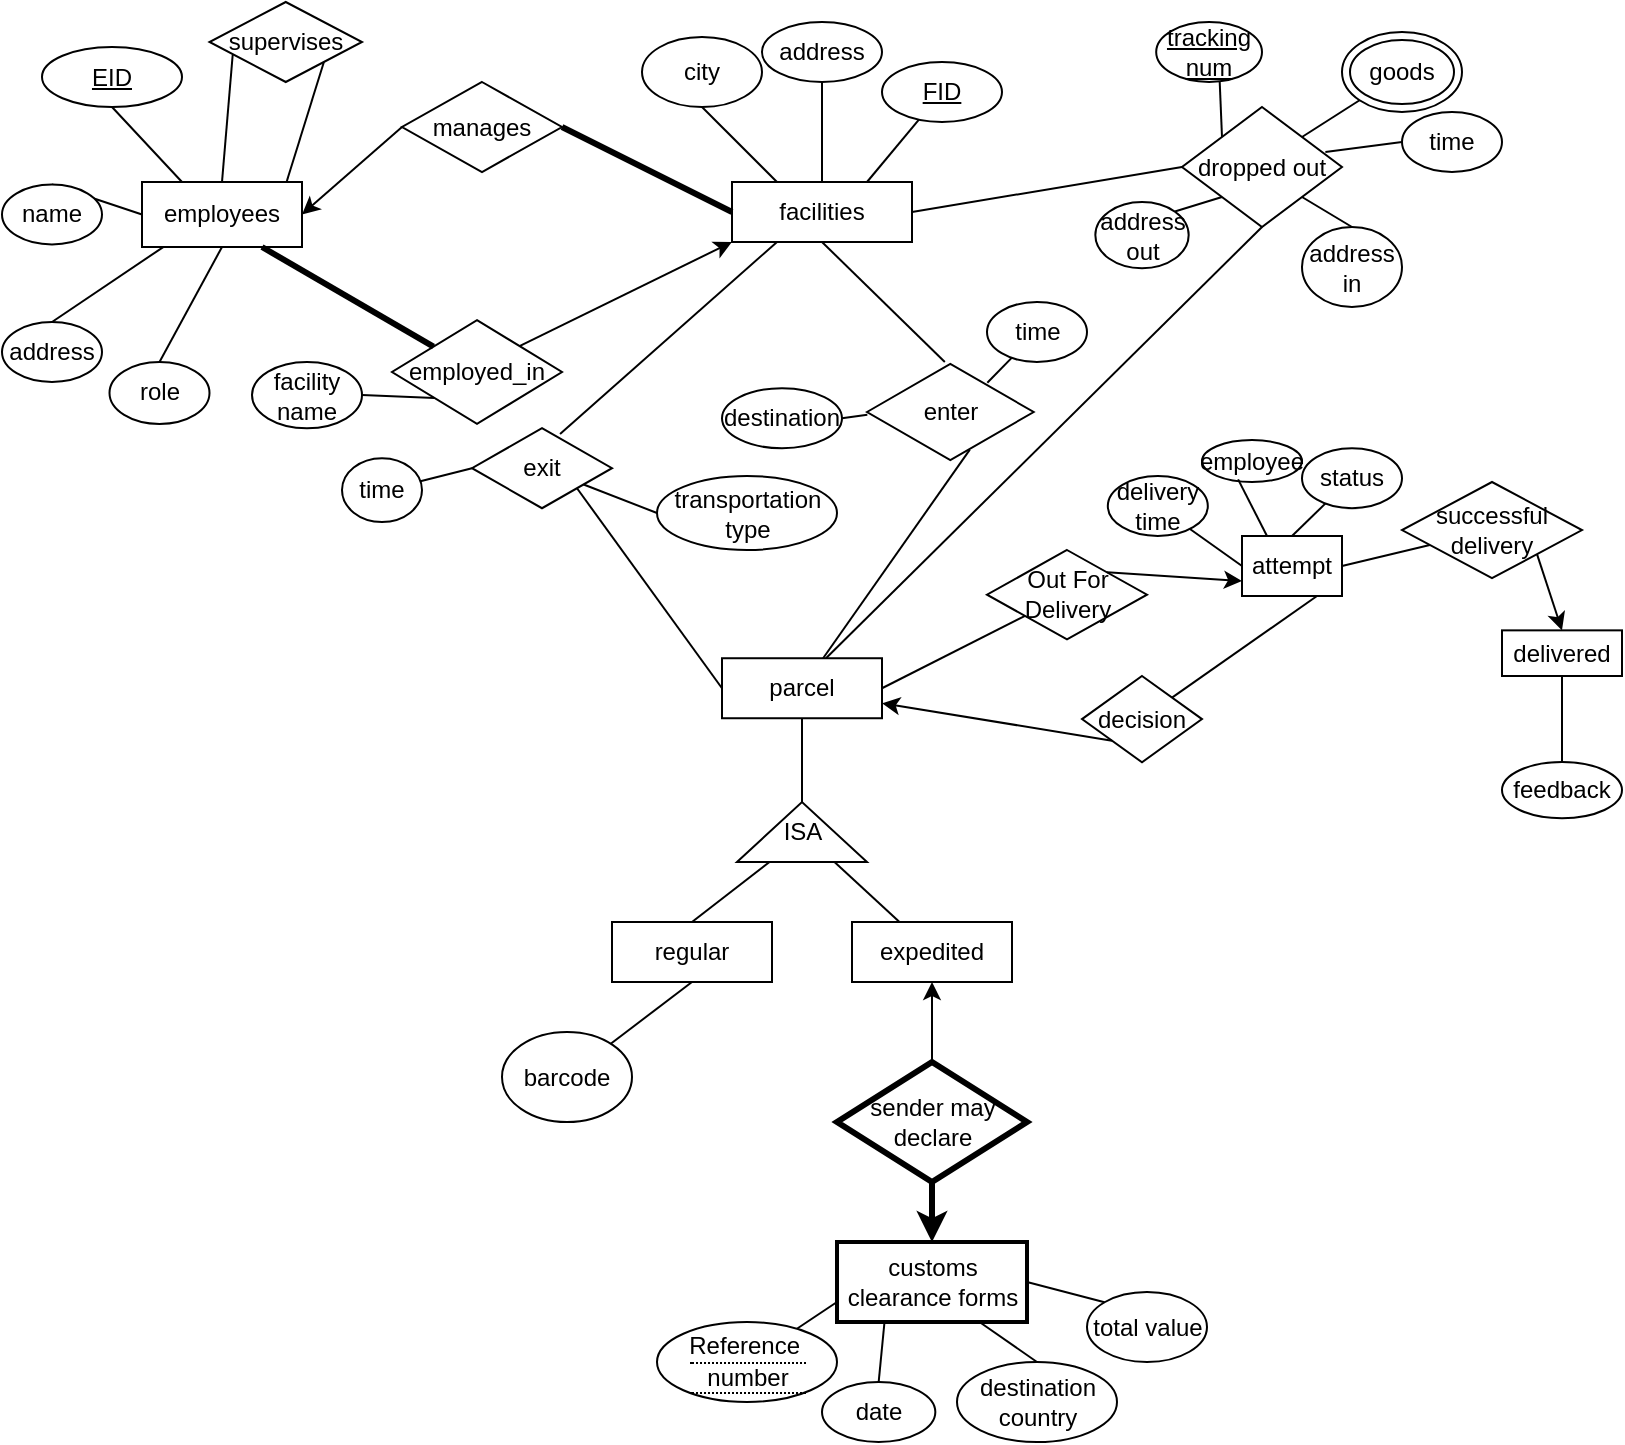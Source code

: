 <mxfile version="22.1.21" type="github">
  <diagram id="R2lEEEUBdFMjLlhIrx00" name="Page-1">
    <mxGraphModel dx="1579" dy="797" grid="1" gridSize="10" guides="1" tooltips="1" connect="1" arrows="1" fold="1" page="1" pageScale="1" pageWidth="850" pageHeight="1100" math="0" shadow="0" extFonts="Permanent Marker^https://fonts.googleapis.com/css?family=Permanent+Marker">
      <root>
        <mxCell id="0" />
        <mxCell id="1" parent="0" />
        <mxCell id="P61JrvBsKZxkPCsBVZaZ-2" value="facilities" style="rounded=0;whiteSpace=wrap;html=1;" parent="1" vertex="1">
          <mxGeometry x="365" y="260" width="90" height="30" as="geometry" />
        </mxCell>
        <mxCell id="P61JrvBsKZxkPCsBVZaZ-6" value="" style="endArrow=none;html=1;rounded=0;exitX=0.75;exitY=0;exitDx=0;exitDy=0;" parent="1" source="P61JrvBsKZxkPCsBVZaZ-2" target="P61JrvBsKZxkPCsBVZaZ-7" edge="1">
          <mxGeometry width="50" height="50" relative="1" as="geometry">
            <mxPoint x="450" y="220" as="sourcePoint" />
            <mxPoint x="500" y="170" as="targetPoint" />
          </mxGeometry>
        </mxCell>
        <mxCell id="P61JrvBsKZxkPCsBVZaZ-7" value="&lt;u&gt;FID&lt;/u&gt;" style="ellipse;whiteSpace=wrap;html=1;" parent="1" vertex="1">
          <mxGeometry x="440" y="200" width="60" height="30" as="geometry" />
        </mxCell>
        <mxCell id="P61JrvBsKZxkPCsBVZaZ-8" value="address" style="ellipse;whiteSpace=wrap;html=1;" parent="1" vertex="1">
          <mxGeometry x="380" y="180" width="60" height="30" as="geometry" />
        </mxCell>
        <mxCell id="P61JrvBsKZxkPCsBVZaZ-9" value="city" style="ellipse;whiteSpace=wrap;html=1;" parent="1" vertex="1">
          <mxGeometry x="320" y="187.5" width="60" height="35" as="geometry" />
        </mxCell>
        <mxCell id="P61JrvBsKZxkPCsBVZaZ-11" value="" style="endArrow=none;html=1;rounded=0;exitX=0.5;exitY=0;exitDx=0;exitDy=0;" parent="1" source="P61JrvBsKZxkPCsBVZaZ-2" target="P61JrvBsKZxkPCsBVZaZ-8" edge="1">
          <mxGeometry width="50" height="50" relative="1" as="geometry">
            <mxPoint x="400" y="290" as="sourcePoint" />
            <mxPoint x="450" y="240" as="targetPoint" />
          </mxGeometry>
        </mxCell>
        <mxCell id="P61JrvBsKZxkPCsBVZaZ-12" value="" style="endArrow=none;html=1;rounded=0;exitX=0.5;exitY=1;exitDx=0;exitDy=0;entryX=0.25;entryY=0;entryDx=0;entryDy=0;" parent="1" source="P61JrvBsKZxkPCsBVZaZ-9" target="P61JrvBsKZxkPCsBVZaZ-2" edge="1">
          <mxGeometry width="50" height="50" relative="1" as="geometry">
            <mxPoint x="400" y="290" as="sourcePoint" />
            <mxPoint x="450" y="240" as="targetPoint" />
          </mxGeometry>
        </mxCell>
        <mxCell id="P61JrvBsKZxkPCsBVZaZ-13" value="" style="endArrow=none;html=1;rounded=0;exitX=1;exitY=0.5;exitDx=0;exitDy=0;entryX=0;entryY=0.5;entryDx=0;entryDy=0;strokeWidth=3;" parent="1" source="P61JrvBsKZxkPCsBVZaZ-16" target="P61JrvBsKZxkPCsBVZaZ-2" edge="1">
          <mxGeometry width="50" height="50" relative="1" as="geometry">
            <mxPoint x="350" y="380" as="sourcePoint" />
            <mxPoint x="400" y="330" as="targetPoint" />
          </mxGeometry>
        </mxCell>
        <mxCell id="P61JrvBsKZxkPCsBVZaZ-15" value="" style="endArrow=none;html=1;rounded=0;entryX=0.5;entryY=1;entryDx=0;entryDy=0;exitX=1;exitY=0.5;exitDx=0;exitDy=0;" parent="1" source="P61JrvBsKZxkPCsBVZaZ-22" target="P61JrvBsKZxkPCsBVZaZ-21" edge="1">
          <mxGeometry width="50" height="50" relative="1" as="geometry">
            <mxPoint x="540" y="380" as="sourcePoint" />
            <mxPoint x="420" y="350" as="targetPoint" />
          </mxGeometry>
        </mxCell>
        <mxCell id="P61JrvBsKZxkPCsBVZaZ-16" value="manages" style="rhombus;whiteSpace=wrap;html=1;" parent="1" vertex="1">
          <mxGeometry x="200" y="210" width="80" height="45" as="geometry" />
        </mxCell>
        <mxCell id="P61JrvBsKZxkPCsBVZaZ-17" value="" style="endArrow=classic;html=1;rounded=0;exitX=0;exitY=0.5;exitDx=0;exitDy=0;entryX=1;entryY=0.5;entryDx=0;entryDy=0;" parent="1" source="P61JrvBsKZxkPCsBVZaZ-16" target="P61JrvBsKZxkPCsBVZaZ-18" edge="1">
          <mxGeometry width="50" height="50" relative="1" as="geometry">
            <mxPoint x="280" y="290" as="sourcePoint" />
            <mxPoint x="150" y="275" as="targetPoint" />
          </mxGeometry>
        </mxCell>
        <mxCell id="P61JrvBsKZxkPCsBVZaZ-18" value="employees" style="rounded=0;whiteSpace=wrap;html=1;" parent="1" vertex="1">
          <mxGeometry x="70" y="260" width="80" height="32.5" as="geometry" />
        </mxCell>
        <mxCell id="P61JrvBsKZxkPCsBVZaZ-19" value="regular" style="rounded=0;whiteSpace=wrap;html=1;" parent="1" vertex="1">
          <mxGeometry x="305" y="630" width="80" height="30" as="geometry" />
        </mxCell>
        <mxCell id="P61JrvBsKZxkPCsBVZaZ-20" value="expedited" style="rounded=0;whiteSpace=wrap;html=1;" parent="1" vertex="1">
          <mxGeometry x="425" y="630" width="80" height="30" as="geometry" />
        </mxCell>
        <mxCell id="P61JrvBsKZxkPCsBVZaZ-21" value="parcel" style="rounded=0;whiteSpace=wrap;html=1;" parent="1" vertex="1">
          <mxGeometry x="360" y="498.12" width="80" height="30" as="geometry" />
        </mxCell>
        <mxCell id="P61JrvBsKZxkPCsBVZaZ-22" value="ISA" style="triangle;whiteSpace=wrap;html=1;direction=north;" parent="1" vertex="1">
          <mxGeometry x="367.5" y="570" width="65" height="30" as="geometry" />
        </mxCell>
        <mxCell id="P61JrvBsKZxkPCsBVZaZ-27" value="" style="endArrow=none;html=1;rounded=0;exitX=0;exitY=0.25;exitDx=0;exitDy=0;entryX=0.5;entryY=0;entryDx=0;entryDy=0;" parent="1" source="P61JrvBsKZxkPCsBVZaZ-22" target="P61JrvBsKZxkPCsBVZaZ-19" edge="1">
          <mxGeometry width="50" height="50" relative="1" as="geometry">
            <mxPoint x="290" y="370" as="sourcePoint" />
            <mxPoint x="340" y="320" as="targetPoint" />
          </mxGeometry>
        </mxCell>
        <mxCell id="P61JrvBsKZxkPCsBVZaZ-28" value="" style="endArrow=none;html=1;rounded=0;exitX=0;exitY=0.75;exitDx=0;exitDy=0;" parent="1" source="P61JrvBsKZxkPCsBVZaZ-22" target="P61JrvBsKZxkPCsBVZaZ-20" edge="1">
          <mxGeometry width="50" height="50" relative="1" as="geometry">
            <mxPoint x="290" y="370" as="sourcePoint" />
            <mxPoint x="340" y="320" as="targetPoint" />
          </mxGeometry>
        </mxCell>
        <mxCell id="P61JrvBsKZxkPCsBVZaZ-29" value="dropped out" style="rhombus;whiteSpace=wrap;html=1;" parent="1" vertex="1">
          <mxGeometry x="590" y="222.5" width="80" height="60" as="geometry" />
        </mxCell>
        <mxCell id="P61JrvBsKZxkPCsBVZaZ-31" value="" style="endArrow=none;html=1;rounded=0;entryX=0;entryY=0.5;entryDx=0;entryDy=0;exitX=1;exitY=0.5;exitDx=0;exitDy=0;" parent="1" source="P61JrvBsKZxkPCsBVZaZ-2" target="P61JrvBsKZxkPCsBVZaZ-29" edge="1">
          <mxGeometry width="50" height="50" relative="1" as="geometry">
            <mxPoint x="300" y="370" as="sourcePoint" />
            <mxPoint x="350" y="320" as="targetPoint" />
          </mxGeometry>
        </mxCell>
        <mxCell id="P61JrvBsKZxkPCsBVZaZ-32" value="" style="endArrow=none;html=1;rounded=0;exitX=0.5;exitY=1;exitDx=0;exitDy=0;entryX=0.65;entryY=0;entryDx=0;entryDy=0;entryPerimeter=0;" parent="1" source="P61JrvBsKZxkPCsBVZaZ-29" target="P61JrvBsKZxkPCsBVZaZ-21" edge="1">
          <mxGeometry width="50" height="50" relative="1" as="geometry">
            <mxPoint x="300" y="370" as="sourcePoint" />
            <mxPoint x="670" y="280" as="targetPoint" />
          </mxGeometry>
        </mxCell>
        <mxCell id="P61JrvBsKZxkPCsBVZaZ-34" value="" style="endArrow=none;html=1;rounded=0;exitX=0;exitY=0;exitDx=0;exitDy=0;entryX=0.599;entryY=0.944;entryDx=0;entryDy=0;entryPerimeter=0;" parent="1" source="P61JrvBsKZxkPCsBVZaZ-29" target="P61JrvBsKZxkPCsBVZaZ-36" edge="1">
          <mxGeometry width="50" height="50" relative="1" as="geometry">
            <mxPoint x="300" y="370" as="sourcePoint" />
            <mxPoint x="560.65" y="230" as="targetPoint" />
          </mxGeometry>
        </mxCell>
        <mxCell id="P61JrvBsKZxkPCsBVZaZ-36" value="&lt;u&gt;tracking num&lt;/u&gt;" style="ellipse;whiteSpace=wrap;html=1;" parent="1" vertex="1">
          <mxGeometry x="577.09" y="180" width="52.91" height="30" as="geometry" />
        </mxCell>
        <mxCell id="P61JrvBsKZxkPCsBVZaZ-37" value="time" style="ellipse;whiteSpace=wrap;html=1;" parent="1" vertex="1">
          <mxGeometry x="700" y="225" width="50" height="30" as="geometry" />
        </mxCell>
        <mxCell id="P61JrvBsKZxkPCsBVZaZ-38" value="" style="endArrow=none;html=1;rounded=0;entryX=0.896;entryY=0.375;entryDx=0;entryDy=0;exitX=0;exitY=0.5;exitDx=0;exitDy=0;entryPerimeter=0;" parent="1" source="P61JrvBsKZxkPCsBVZaZ-37" target="P61JrvBsKZxkPCsBVZaZ-29" edge="1">
          <mxGeometry width="50" height="50" relative="1" as="geometry">
            <mxPoint x="300" y="370" as="sourcePoint" />
            <mxPoint x="350" y="320" as="targetPoint" />
          </mxGeometry>
        </mxCell>
        <mxCell id="P61JrvBsKZxkPCsBVZaZ-39" value="" style="endArrow=none;html=1;rounded=0;entryX=0;entryY=1;entryDx=0;entryDy=0;exitX=1;exitY=0;exitDx=0;exitDy=0;" parent="1" source="P61JrvBsKZxkPCsBVZaZ-40" target="P61JrvBsKZxkPCsBVZaZ-29" edge="1">
          <mxGeometry width="50" height="50" relative="1" as="geometry">
            <mxPoint x="460" y="320" as="sourcePoint" />
            <mxPoint x="350" y="320" as="targetPoint" />
          </mxGeometry>
        </mxCell>
        <mxCell id="P61JrvBsKZxkPCsBVZaZ-40" value="address out" style="ellipse;whiteSpace=wrap;html=1;" parent="1" vertex="1">
          <mxGeometry x="546.67" y="270" width="46.67" height="33.12" as="geometry" />
        </mxCell>
        <mxCell id="P61JrvBsKZxkPCsBVZaZ-41" value="" style="endArrow=none;html=1;rounded=0;exitX=0.5;exitY=0;exitDx=0;exitDy=0;entryX=1;entryY=1;entryDx=0;entryDy=0;" parent="1" source="P61JrvBsKZxkPCsBVZaZ-43" target="P61JrvBsKZxkPCsBVZaZ-29" edge="1">
          <mxGeometry width="50" height="50" relative="1" as="geometry">
            <mxPoint x="445" y="390" as="sourcePoint" />
            <mxPoint x="548" y="300" as="targetPoint" />
          </mxGeometry>
        </mxCell>
        <mxCell id="P61JrvBsKZxkPCsBVZaZ-43" value="address in" style="ellipse;whiteSpace=wrap;html=1;" parent="1" vertex="1">
          <mxGeometry x="650" y="282.5" width="50" height="40" as="geometry" />
        </mxCell>
        <mxCell id="P61JrvBsKZxkPCsBVZaZ-44" value="" style="endArrow=none;html=1;rounded=0;entryX=0.5;entryY=1;entryDx=0;entryDy=0;exitX=0.467;exitY=0;exitDx=0;exitDy=0;exitPerimeter=0;" parent="1" source="P61JrvBsKZxkPCsBVZaZ-49" target="P61JrvBsKZxkPCsBVZaZ-2" edge="1">
          <mxGeometry width="50" height="50" relative="1" as="geometry">
            <mxPoint x="450" y="390" as="sourcePoint" />
            <mxPoint x="350" y="340" as="targetPoint" />
          </mxGeometry>
        </mxCell>
        <mxCell id="P61JrvBsKZxkPCsBVZaZ-45" value="" style="endArrow=none;html=1;rounded=0;entryX=1;entryY=0;entryDx=0;entryDy=0;exitX=0;exitY=1;exitDx=0;exitDy=0;" parent="1" source="P61JrvBsKZxkPCsBVZaZ-48" target="P61JrvBsKZxkPCsBVZaZ-29" edge="1">
          <mxGeometry width="50" height="50" relative="1" as="geometry">
            <mxPoint x="630" y="210" as="sourcePoint" />
            <mxPoint x="350" y="340" as="targetPoint" />
          </mxGeometry>
        </mxCell>
        <mxCell id="P61JrvBsKZxkPCsBVZaZ-48" value="goods" style="ellipse;shape=doubleEllipse;whiteSpace=wrap;html=1;" parent="1" vertex="1">
          <mxGeometry x="670" y="185" width="60" height="40" as="geometry" />
        </mxCell>
        <mxCell id="P61JrvBsKZxkPCsBVZaZ-49" value="enter" style="html=1;whiteSpace=wrap;aspect=fixed;shape=isoRectangle;" parent="1" vertex="1">
          <mxGeometry x="432.5" y="350" width="83.33" height="50" as="geometry" />
        </mxCell>
        <mxCell id="P61JrvBsKZxkPCsBVZaZ-50" value="" style="endArrow=none;html=1;rounded=0;entryX=0.25;entryY=1;entryDx=0;entryDy=0;exitX=0.629;exitY=0.072;exitDx=0;exitDy=0;exitPerimeter=0;" parent="1" source="P61JrvBsKZxkPCsBVZaZ-52" target="P61JrvBsKZxkPCsBVZaZ-2" edge="1">
          <mxGeometry width="50" height="50" relative="1" as="geometry">
            <mxPoint x="300" y="430" as="sourcePoint" />
            <mxPoint x="350" y="380" as="targetPoint" />
          </mxGeometry>
        </mxCell>
        <mxCell id="P61JrvBsKZxkPCsBVZaZ-51" value="" style="endArrow=none;html=1;rounded=0;exitX=0.617;exitY=0.876;exitDx=0;exitDy=0;exitPerimeter=0;" parent="1" source="P61JrvBsKZxkPCsBVZaZ-49" target="P61JrvBsKZxkPCsBVZaZ-21" edge="1">
          <mxGeometry width="50" height="50" relative="1" as="geometry">
            <mxPoint x="310" y="440" as="sourcePoint" />
            <mxPoint x="360" y="390" as="targetPoint" />
          </mxGeometry>
        </mxCell>
        <mxCell id="P61JrvBsKZxkPCsBVZaZ-52" value="exit" style="rhombus;whiteSpace=wrap;html=1;" parent="1" vertex="1">
          <mxGeometry x="235" y="383.12" width="70" height="40" as="geometry" />
        </mxCell>
        <mxCell id="P61JrvBsKZxkPCsBVZaZ-53" value="" style="endArrow=none;html=1;rounded=0;exitX=1;exitY=1;exitDx=0;exitDy=0;entryX=0;entryY=0.5;entryDx=0;entryDy=0;" parent="1" source="P61JrvBsKZxkPCsBVZaZ-52" target="P61JrvBsKZxkPCsBVZaZ-21" edge="1">
          <mxGeometry width="50" height="50" relative="1" as="geometry">
            <mxPoint x="300" y="430" as="sourcePoint" />
            <mxPoint x="350" y="380" as="targetPoint" />
          </mxGeometry>
        </mxCell>
        <mxCell id="P61JrvBsKZxkPCsBVZaZ-54" value="" style="endArrow=none;html=1;rounded=0;exitX=0.722;exitY=0.208;exitDx=0;exitDy=0;exitPerimeter=0;" parent="1" source="P61JrvBsKZxkPCsBVZaZ-49" target="P61JrvBsKZxkPCsBVZaZ-55" edge="1">
          <mxGeometry width="50" height="50" relative="1" as="geometry">
            <mxPoint x="300" y="430" as="sourcePoint" />
            <mxPoint x="490" y="370" as="targetPoint" />
          </mxGeometry>
        </mxCell>
        <mxCell id="P61JrvBsKZxkPCsBVZaZ-55" value="time" style="ellipse;whiteSpace=wrap;html=1;" parent="1" vertex="1">
          <mxGeometry x="492.5" y="320" width="50" height="30" as="geometry" />
        </mxCell>
        <mxCell id="P61JrvBsKZxkPCsBVZaZ-56" value="destination" style="ellipse;whiteSpace=wrap;html=1;" parent="1" vertex="1">
          <mxGeometry x="360" y="363.12" width="60" height="30" as="geometry" />
        </mxCell>
        <mxCell id="P61JrvBsKZxkPCsBVZaZ-58" value="" style="endArrow=none;html=1;rounded=0;entryX=0.002;entryY=0.528;entryDx=0;entryDy=0;entryPerimeter=0;exitX=1;exitY=0.5;exitDx=0;exitDy=0;" parent="1" source="P61JrvBsKZxkPCsBVZaZ-56" target="P61JrvBsKZxkPCsBVZaZ-49" edge="1">
          <mxGeometry width="50" height="50" relative="1" as="geometry">
            <mxPoint x="300" y="430" as="sourcePoint" />
            <mxPoint x="350" y="380" as="targetPoint" />
          </mxGeometry>
        </mxCell>
        <mxCell id="P61JrvBsKZxkPCsBVZaZ-59" value="" style="endArrow=none;html=1;rounded=0;exitX=0;exitY=0.5;exitDx=0;exitDy=0;" parent="1" source="P61JrvBsKZxkPCsBVZaZ-52" target="P61JrvBsKZxkPCsBVZaZ-60" edge="1">
          <mxGeometry width="50" height="50" relative="1" as="geometry">
            <mxPoint x="300" y="430" as="sourcePoint" />
            <mxPoint x="190" y="420" as="targetPoint" />
          </mxGeometry>
        </mxCell>
        <mxCell id="P61JrvBsKZxkPCsBVZaZ-60" value="time" style="ellipse;whiteSpace=wrap;html=1;" parent="1" vertex="1">
          <mxGeometry x="170" y="398.12" width="40" height="31.88" as="geometry" />
        </mxCell>
        <mxCell id="P61JrvBsKZxkPCsBVZaZ-61" value="transportation type" style="ellipse;whiteSpace=wrap;html=1;" parent="1" vertex="1">
          <mxGeometry x="327.5" y="407" width="90" height="37" as="geometry" />
        </mxCell>
        <mxCell id="P61JrvBsKZxkPCsBVZaZ-62" value="" style="endArrow=none;html=1;rounded=0;exitX=0;exitY=0.5;exitDx=0;exitDy=0;" parent="1" source="P61JrvBsKZxkPCsBVZaZ-61" target="P61JrvBsKZxkPCsBVZaZ-52" edge="1">
          <mxGeometry width="50" height="50" relative="1" as="geometry">
            <mxPoint x="300" y="430" as="sourcePoint" />
            <mxPoint x="350" y="380" as="targetPoint" />
          </mxGeometry>
        </mxCell>
        <mxCell id="P61JrvBsKZxkPCsBVZaZ-63" value="" style="endArrow=none;html=1;rounded=0;entryX=0.5;entryY=1;entryDx=0;entryDy=0;" parent="1" source="P61JrvBsKZxkPCsBVZaZ-64" target="P61JrvBsKZxkPCsBVZaZ-19" edge="1">
          <mxGeometry width="50" height="50" relative="1" as="geometry">
            <mxPoint x="460" y="750" as="sourcePoint" />
            <mxPoint x="350" y="600" as="targetPoint" />
          </mxGeometry>
        </mxCell>
        <mxCell id="P61JrvBsKZxkPCsBVZaZ-64" value="barcode" style="ellipse;whiteSpace=wrap;html=1;" parent="1" vertex="1">
          <mxGeometry x="250" y="685" width="65" height="45" as="geometry" />
        </mxCell>
        <mxCell id="P61JrvBsKZxkPCsBVZaZ-66" value="" style="endArrow=classic;html=1;rounded=0;entryX=0.5;entryY=1;entryDx=0;entryDy=0;exitX=0.5;exitY=0;exitDx=0;exitDy=0;" parent="1" source="P61JrvBsKZxkPCsBVZaZ-67" target="P61JrvBsKZxkPCsBVZaZ-20" edge="1">
          <mxGeometry width="50" height="50" relative="1" as="geometry">
            <mxPoint x="640" y="750" as="sourcePoint" />
            <mxPoint x="350" y="600" as="targetPoint" />
          </mxGeometry>
        </mxCell>
        <mxCell id="P61JrvBsKZxkPCsBVZaZ-67" value="sender may declare" style="rhombus;whiteSpace=wrap;html=1;strokeWidth=3;" parent="1" vertex="1">
          <mxGeometry x="417.5" y="700" width="95" height="60" as="geometry" />
        </mxCell>
        <mxCell id="P61JrvBsKZxkPCsBVZaZ-70" value="customs clearance forms" style="rounded=0;whiteSpace=wrap;html=1;strokeWidth=2;" parent="1" vertex="1">
          <mxGeometry x="417.5" y="790" width="95" height="40" as="geometry" />
        </mxCell>
        <mxCell id="P61JrvBsKZxkPCsBVZaZ-71" value="" style="endArrow=none;html=1;rounded=0;entryX=0.5;entryY=1;entryDx=0;entryDy=0;strokeWidth=3;endFill=0;startArrow=classic;startFill=1;exitX=0.5;exitY=0;exitDx=0;exitDy=0;" parent="1" source="P61JrvBsKZxkPCsBVZaZ-70" target="P61JrvBsKZxkPCsBVZaZ-67" edge="1">
          <mxGeometry width="50" height="50" relative="1" as="geometry">
            <mxPoint x="640" y="830" as="sourcePoint" />
            <mxPoint x="730" y="790" as="targetPoint" />
          </mxGeometry>
        </mxCell>
        <mxCell id="P61JrvBsKZxkPCsBVZaZ-72" value="" style="endArrow=none;html=1;rounded=0;entryX=0;entryY=0.75;entryDx=0;entryDy=0;" parent="1" source="P61JrvBsKZxkPCsBVZaZ-73" target="P61JrvBsKZxkPCsBVZaZ-70" edge="1">
          <mxGeometry width="50" height="50" relative="1" as="geometry">
            <mxPoint x="520" y="880" as="sourcePoint" />
            <mxPoint x="350" y="730" as="targetPoint" />
          </mxGeometry>
        </mxCell>
        <mxCell id="P61JrvBsKZxkPCsBVZaZ-73" value="&lt;div style=&quot;border-bottom: 1px dotted black&quot;&gt;Reference&amp;nbsp;&lt;/div&gt;&lt;div style=&quot;border-bottom: 1px dotted black&quot;&gt;number&lt;/div&gt;" style="ellipse;whiteSpace=wrap;html=1;strokeColor=default;" parent="1" vertex="1">
          <mxGeometry x="327.5" y="830" width="90" height="40" as="geometry" />
        </mxCell>
        <mxCell id="P61JrvBsKZxkPCsBVZaZ-74" value="total value" style="ellipse;whiteSpace=wrap;html=1;" parent="1" vertex="1">
          <mxGeometry x="542.5" y="815" width="60" height="35" as="geometry" />
        </mxCell>
        <mxCell id="P61JrvBsKZxkPCsBVZaZ-75" value="" style="endArrow=none;html=1;rounded=0;exitX=1;exitY=0.5;exitDx=0;exitDy=0;entryX=0;entryY=0;entryDx=0;entryDy=0;" parent="1" source="P61JrvBsKZxkPCsBVZaZ-70" target="P61JrvBsKZxkPCsBVZaZ-74" edge="1">
          <mxGeometry width="50" height="50" relative="1" as="geometry">
            <mxPoint x="300" y="660" as="sourcePoint" />
            <mxPoint x="350" y="610" as="targetPoint" />
          </mxGeometry>
        </mxCell>
        <mxCell id="P61JrvBsKZxkPCsBVZaZ-76" value="date" style="ellipse;whiteSpace=wrap;html=1;" parent="1" vertex="1">
          <mxGeometry x="410" y="860" width="56.67" height="30" as="geometry" />
        </mxCell>
        <mxCell id="P61JrvBsKZxkPCsBVZaZ-77" value="" style="endArrow=none;html=1;rounded=0;exitX=0.5;exitY=0;exitDx=0;exitDy=0;entryX=0.25;entryY=1;entryDx=0;entryDy=0;" parent="1" source="P61JrvBsKZxkPCsBVZaZ-76" target="P61JrvBsKZxkPCsBVZaZ-70" edge="1">
          <mxGeometry width="50" height="50" relative="1" as="geometry">
            <mxPoint x="300" y="710" as="sourcePoint" />
            <mxPoint x="630" y="870" as="targetPoint" />
          </mxGeometry>
        </mxCell>
        <mxCell id="P61JrvBsKZxkPCsBVZaZ-78" value="destination country" style="ellipse;whiteSpace=wrap;html=1;" parent="1" vertex="1">
          <mxGeometry x="477.5" y="850" width="80" height="40" as="geometry" />
        </mxCell>
        <mxCell id="P61JrvBsKZxkPCsBVZaZ-79" value="" style="endArrow=none;html=1;rounded=0;exitX=0.75;exitY=1;exitDx=0;exitDy=0;entryX=0.5;entryY=0;entryDx=0;entryDy=0;" parent="1" source="P61JrvBsKZxkPCsBVZaZ-70" target="P61JrvBsKZxkPCsBVZaZ-78" edge="1">
          <mxGeometry width="50" height="50" relative="1" as="geometry">
            <mxPoint x="300" y="720" as="sourcePoint" />
            <mxPoint x="350" y="670" as="targetPoint" />
          </mxGeometry>
        </mxCell>
        <mxCell id="P61JrvBsKZxkPCsBVZaZ-80" value="employed_in" style="rhombus;whiteSpace=wrap;html=1;strokeColor=default;align=center;verticalAlign=middle;fontFamily=Helvetica;fontSize=12;fontColor=default;fillColor=default;" parent="1" vertex="1">
          <mxGeometry x="195" y="329.06" width="85" height="51.88" as="geometry" />
        </mxCell>
        <mxCell id="P61JrvBsKZxkPCsBVZaZ-83" value="" style="endArrow=none;html=1;rounded=0;exitX=0.75;exitY=1;exitDx=0;exitDy=0;strokeWidth=3;" parent="1" source="P61JrvBsKZxkPCsBVZaZ-18" target="P61JrvBsKZxkPCsBVZaZ-80" edge="1">
          <mxGeometry width="50" height="50" relative="1" as="geometry">
            <mxPoint x="200" y="460" as="sourcePoint" />
            <mxPoint x="250" y="410" as="targetPoint" />
          </mxGeometry>
        </mxCell>
        <mxCell id="P61JrvBsKZxkPCsBVZaZ-84" value="" style="endArrow=classic;html=1;rounded=0;exitX=1;exitY=0;exitDx=0;exitDy=0;entryX=0;entryY=1;entryDx=0;entryDy=0;" parent="1" source="P61JrvBsKZxkPCsBVZaZ-80" target="P61JrvBsKZxkPCsBVZaZ-2" edge="1">
          <mxGeometry width="50" height="50" relative="1" as="geometry">
            <mxPoint x="200" y="460" as="sourcePoint" />
            <mxPoint x="140" y="530" as="targetPoint" />
          </mxGeometry>
        </mxCell>
        <mxCell id="P61JrvBsKZxkPCsBVZaZ-85" value="" style="endArrow=none;html=1;rounded=0;entryX=0;entryY=0.5;entryDx=0;entryDy=0;exitX=0.5;exitY=0;exitDx=0;exitDy=0;" parent="1" source="P61JrvBsKZxkPCsBVZaZ-86" target="P61JrvBsKZxkPCsBVZaZ-18" edge="1">
          <mxGeometry width="50" height="50" relative="1" as="geometry">
            <mxPoint x="140" y="460" as="sourcePoint" />
            <mxPoint x="250" y="410" as="targetPoint" />
          </mxGeometry>
        </mxCell>
        <mxCell id="P61JrvBsKZxkPCsBVZaZ-86" value="name" style="ellipse;whiteSpace=wrap;html=1;" parent="1" vertex="1">
          <mxGeometry y="261.25" width="50" height="30" as="geometry" />
        </mxCell>
        <mxCell id="P61JrvBsKZxkPCsBVZaZ-87" value="address" style="ellipse;whiteSpace=wrap;html=1;" parent="1" vertex="1">
          <mxGeometry y="330" width="50" height="30" as="geometry" />
        </mxCell>
        <mxCell id="P61JrvBsKZxkPCsBVZaZ-88" value="" style="endArrow=none;html=1;rounded=0;exitX=0.135;exitY=0.997;exitDx=0;exitDy=0;entryX=0.5;entryY=0;entryDx=0;entryDy=0;exitPerimeter=0;" parent="1" source="P61JrvBsKZxkPCsBVZaZ-18" target="P61JrvBsKZxkPCsBVZaZ-87" edge="1">
          <mxGeometry width="50" height="50" relative="1" as="geometry">
            <mxPoint x="200" y="460" as="sourcePoint" />
            <mxPoint x="250" y="410" as="targetPoint" />
          </mxGeometry>
        </mxCell>
        <mxCell id="P61JrvBsKZxkPCsBVZaZ-89" value="facility name" style="ellipse;whiteSpace=wrap;html=1;" parent="1" vertex="1">
          <mxGeometry x="125" y="350" width="55" height="33.12" as="geometry" />
        </mxCell>
        <mxCell id="P61JrvBsKZxkPCsBVZaZ-90" value="" style="endArrow=none;html=1;rounded=0;exitX=0;exitY=1;exitDx=0;exitDy=0;entryX=1;entryY=0.5;entryDx=0;entryDy=0;" parent="1" source="P61JrvBsKZxkPCsBVZaZ-80" target="P61JrvBsKZxkPCsBVZaZ-89" edge="1">
          <mxGeometry width="50" height="50" relative="1" as="geometry">
            <mxPoint x="200" y="460" as="sourcePoint" />
            <mxPoint x="60" y="490" as="targetPoint" />
          </mxGeometry>
        </mxCell>
        <mxCell id="P61JrvBsKZxkPCsBVZaZ-91" value="&lt;u&gt;EID&lt;/u&gt;" style="ellipse;whiteSpace=wrap;html=1;" parent="1" vertex="1">
          <mxGeometry x="20" y="192.5" width="70" height="30" as="geometry" />
        </mxCell>
        <mxCell id="P61JrvBsKZxkPCsBVZaZ-93" value="" style="endArrow=none;html=1;rounded=0;entryX=0.5;entryY=1;entryDx=0;entryDy=0;exitX=0.25;exitY=0;exitDx=0;exitDy=0;" parent="1" source="P61JrvBsKZxkPCsBVZaZ-18" target="P61JrvBsKZxkPCsBVZaZ-91" edge="1">
          <mxGeometry width="50" height="50" relative="1" as="geometry">
            <mxPoint x="200" y="460" as="sourcePoint" />
            <mxPoint x="250" y="410" as="targetPoint" />
          </mxGeometry>
        </mxCell>
        <mxCell id="P61JrvBsKZxkPCsBVZaZ-94" value="" style="endArrow=none;html=1;rounded=0;exitX=0.5;exitY=0;exitDx=0;exitDy=0;entryX=0.152;entryY=0.663;entryDx=0;entryDy=0;entryPerimeter=0;" parent="1" source="P61JrvBsKZxkPCsBVZaZ-18" target="P61JrvBsKZxkPCsBVZaZ-96" edge="1">
          <mxGeometry width="50" height="50" relative="1" as="geometry">
            <mxPoint x="220" y="360" as="sourcePoint" />
            <mxPoint x="110" y="210" as="targetPoint" />
          </mxGeometry>
        </mxCell>
        <mxCell id="P61JrvBsKZxkPCsBVZaZ-95" value="" style="endArrow=none;html=1;rounded=0;exitX=0.905;exitY=-0.012;exitDx=0;exitDy=0;exitPerimeter=0;entryX=1;entryY=1;entryDx=0;entryDy=0;" parent="1" source="P61JrvBsKZxkPCsBVZaZ-18" target="P61JrvBsKZxkPCsBVZaZ-96" edge="1">
          <mxGeometry width="50" height="50" relative="1" as="geometry">
            <mxPoint x="220" y="360" as="sourcePoint" />
            <mxPoint x="170" y="210" as="targetPoint" />
          </mxGeometry>
        </mxCell>
        <mxCell id="P61JrvBsKZxkPCsBVZaZ-96" value="supervises" style="rhombus;whiteSpace=wrap;html=1;" parent="1" vertex="1">
          <mxGeometry x="103.75" y="170" width="76.25" height="40" as="geometry" />
        </mxCell>
        <mxCell id="P61JrvBsKZxkPCsBVZaZ-97" value="" style="endArrow=none;html=1;rounded=0;entryX=0.5;entryY=1;entryDx=0;entryDy=0;exitX=0.5;exitY=0;exitDx=0;exitDy=0;" parent="1" source="P61JrvBsKZxkPCsBVZaZ-98" target="P61JrvBsKZxkPCsBVZaZ-18" edge="1">
          <mxGeometry width="50" height="50" relative="1" as="geometry">
            <mxPoint x="80" y="370" as="sourcePoint" />
            <mxPoint x="270" y="360" as="targetPoint" />
          </mxGeometry>
        </mxCell>
        <mxCell id="P61JrvBsKZxkPCsBVZaZ-98" value="role" style="ellipse;whiteSpace=wrap;html=1;" parent="1" vertex="1">
          <mxGeometry x="53.75" y="350" width="50" height="30.94" as="geometry" />
        </mxCell>
        <mxCell id="X8SXZf3afnL7BpJBYFyn-1" value="" style="endArrow=none;html=1;rounded=0;exitX=1;exitY=0.5;exitDx=0;exitDy=0;strokeWidth=1;" parent="1" source="P61JrvBsKZxkPCsBVZaZ-21" target="BsYcUCqo2E2LGhLVSboI-1" edge="1">
          <mxGeometry width="50" height="50" relative="1" as="geometry">
            <mxPoint x="460" y="580" as="sourcePoint" />
            <mxPoint x="640" y="520" as="targetPoint" />
          </mxGeometry>
        </mxCell>
        <mxCell id="BsYcUCqo2E2LGhLVSboI-1" value="Out For Delivery" style="rhombus;whiteSpace=wrap;html=1;" parent="1" vertex="1">
          <mxGeometry x="492.5" y="444" width="80" height="44.68" as="geometry" />
        </mxCell>
        <mxCell id="BsYcUCqo2E2LGhLVSboI-4" value="attempt" style="rounded=0;whiteSpace=wrap;html=1;" parent="1" vertex="1">
          <mxGeometry x="620" y="437" width="50" height="30" as="geometry" />
        </mxCell>
        <mxCell id="BsYcUCqo2E2LGhLVSboI-5" value="" style="endArrow=none;html=1;rounded=0;exitX=0;exitY=0.5;exitDx=0;exitDy=0;" parent="1" source="BsYcUCqo2E2LGhLVSboI-4" target="BsYcUCqo2E2LGhLVSboI-6" edge="1">
          <mxGeometry width="50" height="50" relative="1" as="geometry">
            <mxPoint x="370" y="420" as="sourcePoint" />
            <mxPoint x="700" y="390" as="targetPoint" />
          </mxGeometry>
        </mxCell>
        <mxCell id="BsYcUCqo2E2LGhLVSboI-6" value="delivery time" style="ellipse;whiteSpace=wrap;html=1;" parent="1" vertex="1">
          <mxGeometry x="552.91" y="407" width="50" height="30" as="geometry" />
        </mxCell>
        <mxCell id="BsYcUCqo2E2LGhLVSboI-7" value="employee" style="ellipse;whiteSpace=wrap;html=1;" parent="1" vertex="1">
          <mxGeometry x="600" y="389.06" width="50" height="20.94" as="geometry" />
        </mxCell>
        <mxCell id="BsYcUCqo2E2LGhLVSboI-8" value="" style="endArrow=none;html=1;rounded=0;exitX=0.25;exitY=0;exitDx=0;exitDy=0;entryX=0.361;entryY=0.937;entryDx=0;entryDy=0;entryPerimeter=0;" parent="1" source="BsYcUCqo2E2LGhLVSboI-4" target="BsYcUCqo2E2LGhLVSboI-7" edge="1">
          <mxGeometry width="50" height="50" relative="1" as="geometry">
            <mxPoint x="370" y="420" as="sourcePoint" />
            <mxPoint x="753" y="370" as="targetPoint" />
          </mxGeometry>
        </mxCell>
        <mxCell id="BsYcUCqo2E2LGhLVSboI-9" value="" style="endArrow=none;html=1;rounded=0;exitX=0.5;exitY=0;exitDx=0;exitDy=0;" parent="1" source="BsYcUCqo2E2LGhLVSboI-4" target="BsYcUCqo2E2LGhLVSboI-10" edge="1">
          <mxGeometry width="50" height="50" relative="1" as="geometry">
            <mxPoint x="370" y="420" as="sourcePoint" />
            <mxPoint x="790" y="390" as="targetPoint" />
          </mxGeometry>
        </mxCell>
        <mxCell id="BsYcUCqo2E2LGhLVSboI-10" value="status" style="ellipse;whiteSpace=wrap;html=1;" parent="1" vertex="1">
          <mxGeometry x="650" y="393.12" width="50" height="30" as="geometry" />
        </mxCell>
        <mxCell id="BsYcUCqo2E2LGhLVSboI-11" value="" style="endArrow=none;html=1;rounded=0;exitX=1;exitY=0.5;exitDx=0;exitDy=0;" parent="1" source="BsYcUCqo2E2LGhLVSboI-4" target="BsYcUCqo2E2LGhLVSboI-12" edge="1">
          <mxGeometry width="50" height="50" relative="1" as="geometry">
            <mxPoint x="370" y="420" as="sourcePoint" />
            <mxPoint x="780" y="440" as="targetPoint" />
          </mxGeometry>
        </mxCell>
        <mxCell id="BsYcUCqo2E2LGhLVSboI-12" value="successful delivery" style="rhombus;whiteSpace=wrap;html=1;" parent="1" vertex="1">
          <mxGeometry x="700" y="410" width="90" height="48.12" as="geometry" />
        </mxCell>
        <mxCell id="BsYcUCqo2E2LGhLVSboI-14" value="delivered" style="rounded=0;whiteSpace=wrap;html=1;" parent="1" vertex="1">
          <mxGeometry x="750" y="484.18" width="60" height="22.82" as="geometry" />
        </mxCell>
        <mxCell id="BsYcUCqo2E2LGhLVSboI-15" value="" style="endArrow=none;html=1;rounded=0;exitX=0.75;exitY=1;exitDx=0;exitDy=0;entryX=1;entryY=0;entryDx=0;entryDy=0;" parent="1" source="BsYcUCqo2E2LGhLVSboI-4" target="BsYcUCqo2E2LGhLVSboI-16" edge="1">
          <mxGeometry width="50" height="50" relative="1" as="geometry">
            <mxPoint x="530" y="420" as="sourcePoint" />
            <mxPoint x="830" y="460" as="targetPoint" />
          </mxGeometry>
        </mxCell>
        <mxCell id="BsYcUCqo2E2LGhLVSboI-16" value="decision" style="rhombus;whiteSpace=wrap;html=1;" parent="1" vertex="1">
          <mxGeometry x="540" y="507" width="60" height="43.12" as="geometry" />
        </mxCell>
        <mxCell id="BsYcUCqo2E2LGhLVSboI-19" value="" style="endArrow=none;html=1;rounded=0;exitX=0.5;exitY=1;exitDx=0;exitDy=0;" parent="1" source="BsYcUCqo2E2LGhLVSboI-14" target="BsYcUCqo2E2LGhLVSboI-20" edge="1">
          <mxGeometry width="50" height="50" relative="1" as="geometry">
            <mxPoint x="530" y="420" as="sourcePoint" />
            <mxPoint x="1020" y="390" as="targetPoint" />
          </mxGeometry>
        </mxCell>
        <mxCell id="BsYcUCqo2E2LGhLVSboI-20" value="feedback" style="ellipse;whiteSpace=wrap;html=1;" parent="1" vertex="1">
          <mxGeometry x="750" y="550" width="60" height="28.12" as="geometry" />
        </mxCell>
        <mxCell id="BsYcUCqo2E2LGhLVSboI-21" value="" style="endArrow=classic;html=1;rounded=0;exitX=1;exitY=0;exitDx=0;exitDy=0;entryX=0;entryY=0.75;entryDx=0;entryDy=0;" parent="1" source="BsYcUCqo2E2LGhLVSboI-1" target="BsYcUCqo2E2LGhLVSboI-4" edge="1">
          <mxGeometry width="50" height="50" relative="1" as="geometry">
            <mxPoint x="530" y="540" as="sourcePoint" />
            <mxPoint x="580" y="490" as="targetPoint" />
          </mxGeometry>
        </mxCell>
        <mxCell id="BsYcUCqo2E2LGhLVSboI-22" value="" style="endArrow=classic;html=1;rounded=0;entryX=0.5;entryY=0;entryDx=0;entryDy=0;exitX=1;exitY=1;exitDx=0;exitDy=0;" parent="1" source="BsYcUCqo2E2LGhLVSboI-12" target="BsYcUCqo2E2LGhLVSboI-14" edge="1">
          <mxGeometry width="50" height="50" relative="1" as="geometry">
            <mxPoint x="340" y="400" as="sourcePoint" />
            <mxPoint x="390" y="350" as="targetPoint" />
          </mxGeometry>
        </mxCell>
        <mxCell id="BsYcUCqo2E2LGhLVSboI-23" value="" style="endArrow=classic;html=1;rounded=0;entryX=1;entryY=0.75;entryDx=0;entryDy=0;exitX=0;exitY=1;exitDx=0;exitDy=0;" parent="1" source="BsYcUCqo2E2LGhLVSboI-16" target="P61JrvBsKZxkPCsBVZaZ-21" edge="1">
          <mxGeometry width="50" height="50" relative="1" as="geometry">
            <mxPoint x="340" y="400" as="sourcePoint" />
            <mxPoint x="390" y="350" as="targetPoint" />
          </mxGeometry>
        </mxCell>
      </root>
    </mxGraphModel>
  </diagram>
</mxfile>
